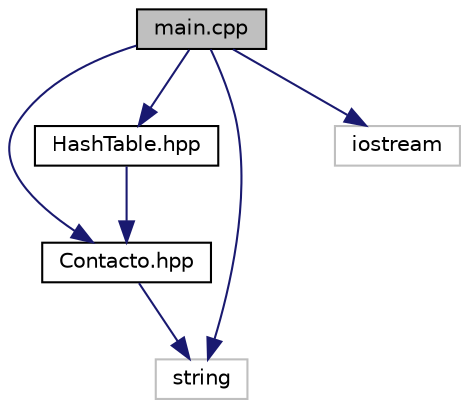 digraph "main.cpp"
{
 // LATEX_PDF_SIZE
  edge [fontname="Helvetica",fontsize="10",labelfontname="Helvetica",labelfontsize="10"];
  node [fontname="Helvetica",fontsize="10",shape=record];
  Node1 [label="main.cpp",height=0.2,width=0.4,color="black", fillcolor="grey75", style="filled", fontcolor="black",tooltip="Archivo principal del programa."];
  Node1 -> Node2 [color="midnightblue",fontsize="10",style="solid",fontname="Helvetica"];
  Node2 [label="Contacto.hpp",height=0.2,width=0.4,color="black", fillcolor="white", style="filled",URL="$_contacto_8hpp.html",tooltip="Archivo de cabecera de las estructuras Contacto. Posee las estructuras Contacto, ListaContactos y Lis..."];
  Node2 -> Node3 [color="midnightblue",fontsize="10",style="solid",fontname="Helvetica"];
  Node3 [label="string",height=0.2,width=0.4,color="grey75", fillcolor="white", style="filled",tooltip=" "];
  Node1 -> Node4 [color="midnightblue",fontsize="10",style="solid",fontname="Helvetica"];
  Node4 [label="HashTable.hpp",height=0.2,width=0.4,color="black", fillcolor="white", style="filled",URL="$_hash_table_8hpp.html",tooltip="Archivo de cabecera de la estructura HashTable."];
  Node4 -> Node2 [color="midnightblue",fontsize="10",style="solid",fontname="Helvetica"];
  Node1 -> Node5 [color="midnightblue",fontsize="10",style="solid",fontname="Helvetica"];
  Node5 [label="iostream",height=0.2,width=0.4,color="grey75", fillcolor="white", style="filled",tooltip=" "];
  Node1 -> Node3 [color="midnightblue",fontsize="10",style="solid",fontname="Helvetica"];
}
